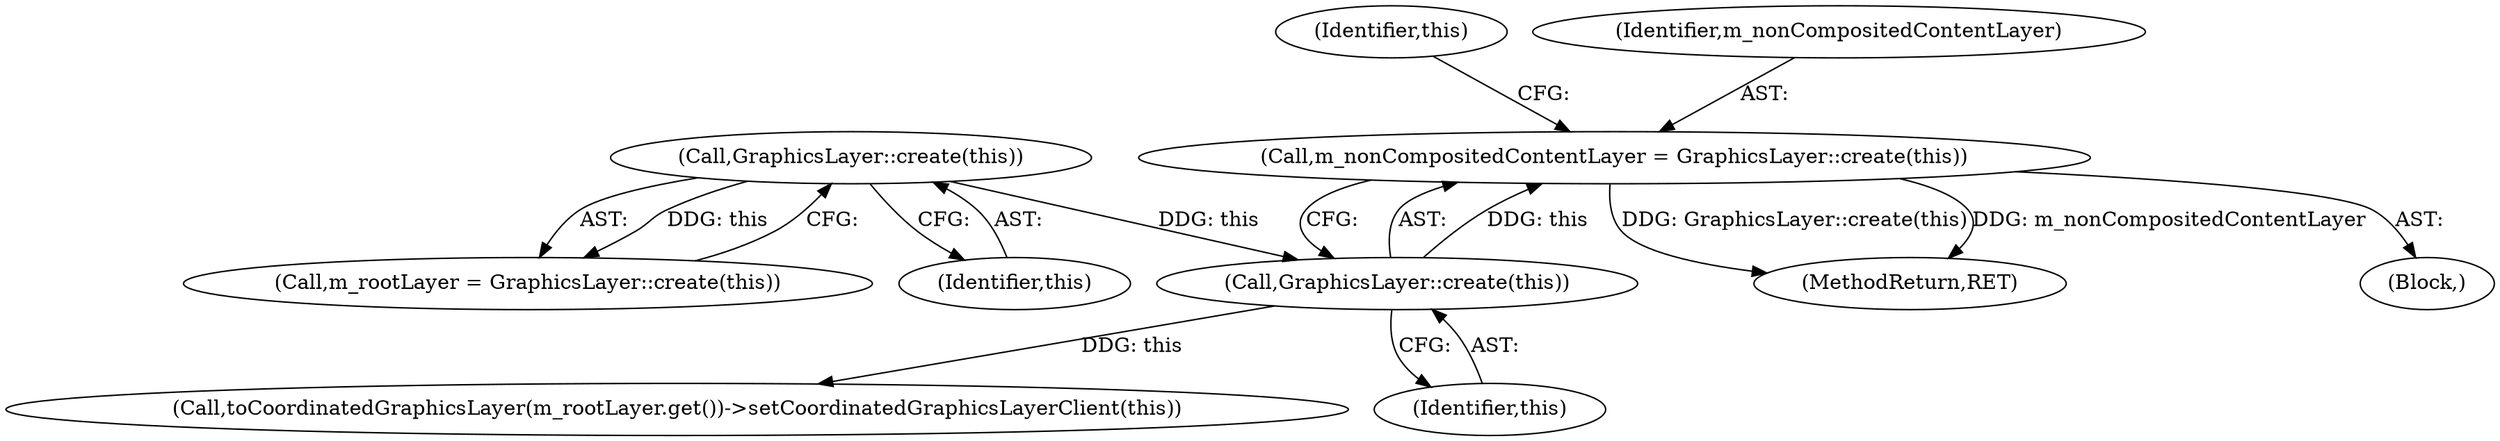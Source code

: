 digraph "0_Chrome_d31f450c723ba46b53c1762e51188557447d85fd@API" {
"1000125" [label="(Call,m_nonCompositedContentLayer = GraphicsLayer::create(this))"];
"1000127" [label="(Call,GraphicsLayer::create(this))"];
"1000105" [label="(Call,GraphicsLayer::create(this))"];
"1000127" [label="(Call,GraphicsLayer::create(this))"];
"1000129" [label="(Call,toCoordinatedGraphicsLayer(m_rootLayer.get())->setCoordinatedGraphicsLayerClient(this))"];
"1000130" [label="(Identifier,this)"];
"1000143" [label="(MethodReturn,RET)"];
"1000128" [label="(Identifier,this)"];
"1000105" [label="(Call,GraphicsLayer::create(this))"];
"1000126" [label="(Identifier,m_nonCompositedContentLayer)"];
"1000102" [label="(Block,)"];
"1000103" [label="(Call,m_rootLayer = GraphicsLayer::create(this))"];
"1000125" [label="(Call,m_nonCompositedContentLayer = GraphicsLayer::create(this))"];
"1000106" [label="(Identifier,this)"];
"1000125" -> "1000102"  [label="AST: "];
"1000125" -> "1000127"  [label="CFG: "];
"1000126" -> "1000125"  [label="AST: "];
"1000127" -> "1000125"  [label="AST: "];
"1000130" -> "1000125"  [label="CFG: "];
"1000125" -> "1000143"  [label="DDG: GraphicsLayer::create(this)"];
"1000125" -> "1000143"  [label="DDG: m_nonCompositedContentLayer"];
"1000127" -> "1000125"  [label="DDG: this"];
"1000127" -> "1000128"  [label="CFG: "];
"1000128" -> "1000127"  [label="AST: "];
"1000105" -> "1000127"  [label="DDG: this"];
"1000127" -> "1000129"  [label="DDG: this"];
"1000105" -> "1000103"  [label="AST: "];
"1000105" -> "1000106"  [label="CFG: "];
"1000106" -> "1000105"  [label="AST: "];
"1000103" -> "1000105"  [label="CFG: "];
"1000105" -> "1000103"  [label="DDG: this"];
}
